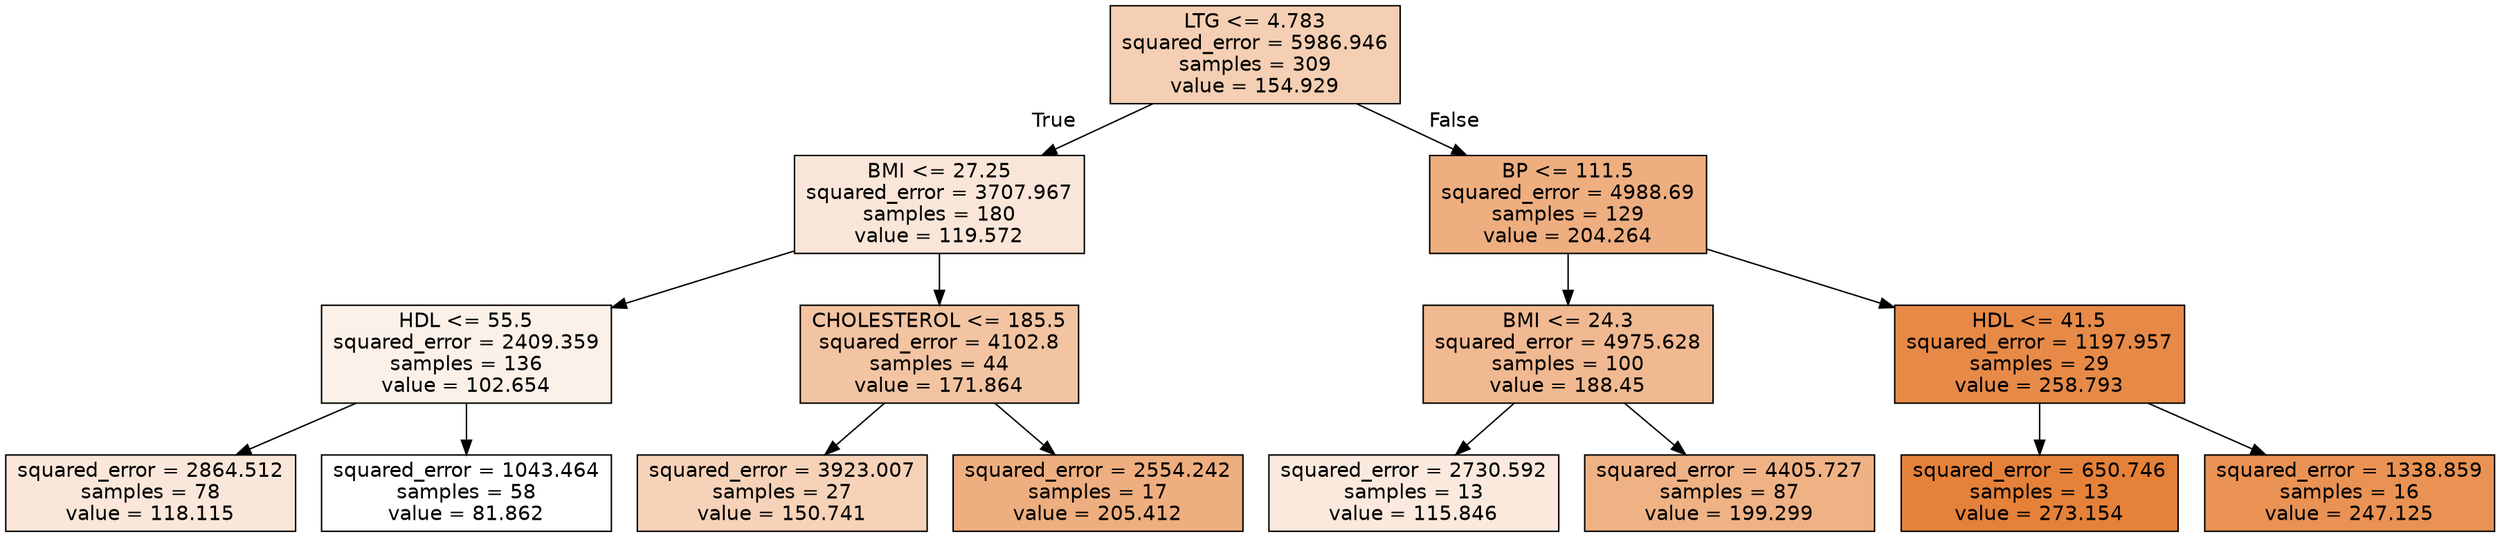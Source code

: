 digraph Tree {
node [shape=box, style="filled", color="black", fontname="helvetica"] ;
edge [fontname="helvetica"] ;
0 [label="LTG <= 4.783\nsquared_error = 5986.946\nsamples = 309\nvalue = 154.929", fillcolor="#f5cfb3"] ;
1 [label="BMI <= 27.25\nsquared_error = 3707.967\nsamples = 180\nvalue = 119.572", fillcolor="#fae6d8"] ;
0 -> 1 [labeldistance=2.5, labelangle=45, headlabel="True"] ;
2 [label="HDL <= 55.5\nsquared_error = 2409.359\nsamples = 136\nvalue = 102.654", fillcolor="#fcf1e9"] ;
1 -> 2 ;
3 [label="squared_error = 2864.512\nsamples = 78\nvalue = 118.115", fillcolor="#fae7d9"] ;
2 -> 3 ;
4 [label="squared_error = 1043.464\nsamples = 58\nvalue = 81.862", fillcolor="#ffffff"] ;
2 -> 4 ;
5 [label="CHOLESTEROL <= 185.5\nsquared_error = 4102.8\nsamples = 44\nvalue = 171.864", fillcolor="#f3c4a2"] ;
1 -> 5 ;
6 [label="squared_error = 3923.007\nsamples = 27\nvalue = 150.741", fillcolor="#f6d2b8"] ;
5 -> 6 ;
7 [label="squared_error = 2554.242\nsamples = 17\nvalue = 205.412", fillcolor="#eeae7f"] ;
5 -> 7 ;
8 [label="BP <= 111.5\nsquared_error = 4988.69\nsamples = 129\nvalue = 204.264", fillcolor="#eeae80"] ;
0 -> 8 [labeldistance=2.5, labelangle=-45, headlabel="False"] ;
9 [label="BMI <= 24.3\nsquared_error = 4975.628\nsamples = 100\nvalue = 188.45", fillcolor="#f1b991"] ;
8 -> 9 ;
10 [label="squared_error = 2730.592\nsamples = 13\nvalue = 115.846", fillcolor="#fae9dc"] ;
9 -> 10 ;
11 [label="squared_error = 4405.727\nsamples = 87\nvalue = 199.299", fillcolor="#efb285"] ;
9 -> 11 ;
12 [label="HDL <= 41.5\nsquared_error = 1197.957\nsamples = 29\nvalue = 258.793", fillcolor="#e78a48"] ;
8 -> 12 ;
13 [label="squared_error = 650.746\nsamples = 13\nvalue = 273.154", fillcolor="#e58139"] ;
12 -> 13 ;
14 [label="squared_error = 1338.859\nsamples = 16\nvalue = 247.125", fillcolor="#e99254"] ;
12 -> 14 ;
}